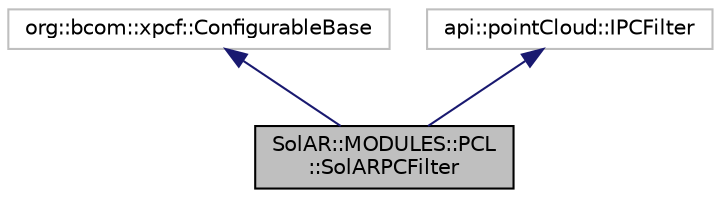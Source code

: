 digraph "SolAR::MODULES::PCL::SolARPCFilter"
{
 // LATEX_PDF_SIZE
  edge [fontname="Helvetica",fontsize="10",labelfontname="Helvetica",labelfontsize="10"];
  node [fontname="Helvetica",fontsize="10",shape=record];
  Node1 [label="SolAR::MODULES::PCL\l::SolARPCFilter",height=0.2,width=0.4,color="black", fillcolor="grey75", style="filled", fontcolor="black",tooltip="This component filters a point cloud based on Point Cloud Library (PCL)."];
  Node2 -> Node1 [dir="back",color="midnightblue",fontsize="10",style="solid",fontname="Helvetica"];
  Node2 [label="org::bcom::xpcf::ConfigurableBase",height=0.2,width=0.4,color="grey75", fillcolor="white", style="filled",tooltip=" "];
  Node3 -> Node1 [dir="back",color="midnightblue",fontsize="10",style="solid",fontname="Helvetica"];
  Node3 [label="api::pointCloud::IPCFilter",height=0.2,width=0.4,color="grey75", fillcolor="white", style="filled",tooltip=" "];
}
